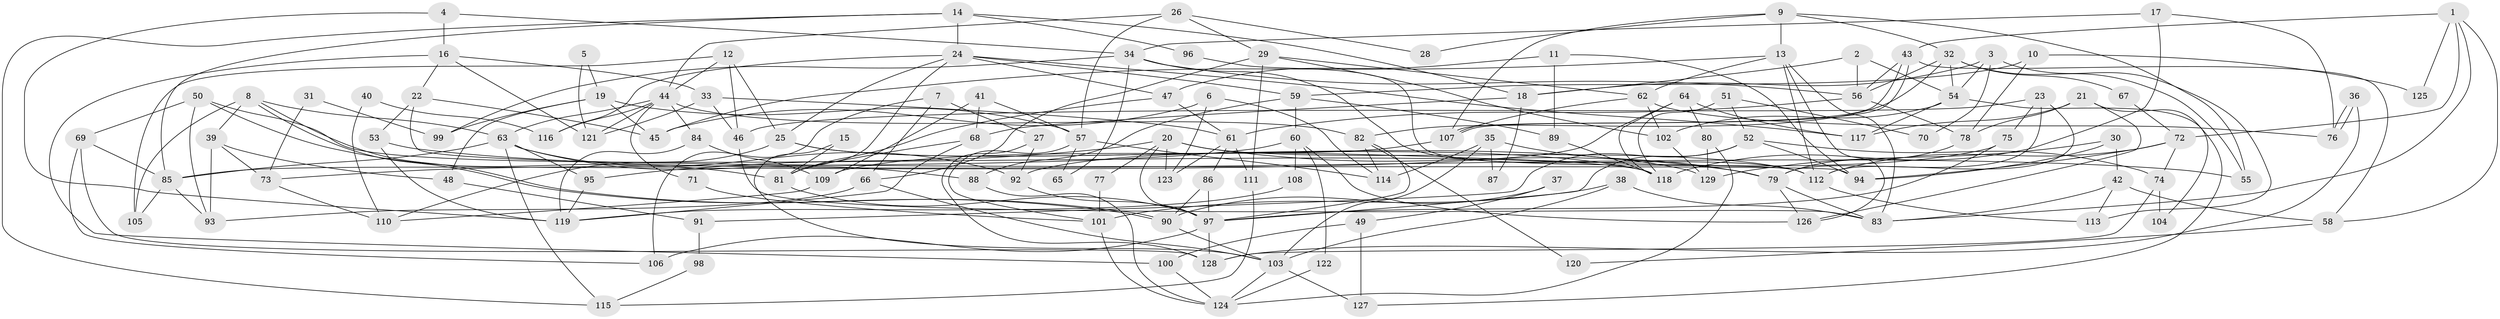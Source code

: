 // coarse degree distribution, {5: 0.1282051282051282, 8: 0.0641025641025641, 6: 0.10256410256410256, 7: 0.05128205128205128, 10: 0.038461538461538464, 12: 0.02564102564102564, 11: 0.01282051282051282, 3: 0.23076923076923078, 4: 0.16666666666666666, 9: 0.038461538461538464, 2: 0.14102564102564102}
// Generated by graph-tools (version 1.1) at 2025/51/03/04/25 22:51:00]
// undirected, 129 vertices, 258 edges
graph export_dot {
  node [color=gray90,style=filled];
  1;
  2;
  3;
  4;
  5;
  6;
  7;
  8;
  9;
  10;
  11;
  12;
  13;
  14;
  15;
  16;
  17;
  18;
  19;
  20;
  21;
  22;
  23;
  24;
  25;
  26;
  27;
  28;
  29;
  30;
  31;
  32;
  33;
  34;
  35;
  36;
  37;
  38;
  39;
  40;
  41;
  42;
  43;
  44;
  45;
  46;
  47;
  48;
  49;
  50;
  51;
  52;
  53;
  54;
  55;
  56;
  57;
  58;
  59;
  60;
  61;
  62;
  63;
  64;
  65;
  66;
  67;
  68;
  69;
  70;
  71;
  72;
  73;
  74;
  75;
  76;
  77;
  78;
  79;
  80;
  81;
  82;
  83;
  84;
  85;
  86;
  87;
  88;
  89;
  90;
  91;
  92;
  93;
  94;
  95;
  96;
  97;
  98;
  99;
  100;
  101;
  102;
  103;
  104;
  105;
  106;
  107;
  108;
  109;
  110;
  111;
  112;
  113;
  114;
  115;
  116;
  117;
  118;
  119;
  120;
  121;
  122;
  123;
  124;
  125;
  126;
  127;
  128;
  129;
  1 -- 83;
  1 -- 43;
  1 -- 58;
  1 -- 72;
  1 -- 125;
  2 -- 54;
  2 -- 18;
  2 -- 56;
  3 -- 18;
  3 -- 54;
  3 -- 70;
  3 -- 113;
  4 -- 34;
  4 -- 16;
  4 -- 119;
  5 -- 121;
  5 -- 19;
  6 -- 123;
  6 -- 45;
  6 -- 114;
  7 -- 106;
  7 -- 66;
  7 -- 27;
  8 -- 105;
  8 -- 90;
  8 -- 90;
  8 -- 39;
  8 -- 63;
  9 -- 32;
  9 -- 107;
  9 -- 13;
  9 -- 28;
  9 -- 55;
  10 -- 78;
  10 -- 59;
  10 -- 125;
  11 -- 94;
  11 -- 47;
  11 -- 89;
  12 -- 44;
  12 -- 25;
  12 -- 46;
  12 -- 105;
  13 -- 83;
  13 -- 45;
  13 -- 62;
  13 -- 112;
  13 -- 126;
  14 -- 85;
  14 -- 24;
  14 -- 18;
  14 -- 96;
  14 -- 115;
  15 -- 103;
  15 -- 81;
  16 -- 33;
  16 -- 22;
  16 -- 100;
  16 -- 121;
  17 -- 34;
  17 -- 76;
  17 -- 118;
  18 -- 68;
  18 -- 87;
  19 -- 57;
  19 -- 45;
  19 -- 48;
  19 -- 99;
  20 -- 79;
  20 -- 97;
  20 -- 77;
  20 -- 95;
  20 -- 112;
  20 -- 123;
  21 -- 126;
  21 -- 117;
  21 -- 78;
  21 -- 104;
  22 -- 94;
  22 -- 53;
  22 -- 45;
  23 -- 46;
  23 -- 112;
  23 -- 75;
  23 -- 79;
  24 -- 81;
  24 -- 25;
  24 -- 47;
  24 -- 59;
  24 -- 116;
  24 -- 117;
  25 -- 118;
  25 -- 129;
  25 -- 110;
  26 -- 44;
  26 -- 29;
  26 -- 28;
  26 -- 57;
  27 -- 92;
  27 -- 128;
  29 -- 111;
  29 -- 102;
  29 -- 62;
  29 -- 66;
  30 -- 42;
  30 -- 94;
  30 -- 129;
  31 -- 99;
  31 -- 73;
  32 -- 82;
  32 -- 56;
  32 -- 54;
  32 -- 55;
  32 -- 67;
  33 -- 61;
  33 -- 121;
  33 -- 46;
  34 -- 112;
  34 -- 56;
  34 -- 65;
  34 -- 99;
  35 -- 79;
  35 -- 114;
  35 -- 87;
  35 -- 103;
  36 -- 76;
  36 -- 76;
  36 -- 128;
  37 -- 49;
  37 -- 90;
  38 -- 83;
  38 -- 103;
  38 -- 101;
  39 -- 73;
  39 -- 48;
  39 -- 93;
  40 -- 116;
  40 -- 110;
  41 -- 57;
  41 -- 109;
  41 -- 68;
  42 -- 58;
  42 -- 113;
  42 -- 83;
  43 -- 107;
  43 -- 107;
  43 -- 56;
  43 -- 58;
  44 -- 82;
  44 -- 63;
  44 -- 71;
  44 -- 84;
  44 -- 116;
  44 -- 121;
  46 -- 83;
  47 -- 81;
  47 -- 61;
  48 -- 91;
  49 -- 127;
  49 -- 100;
  50 -- 118;
  50 -- 93;
  50 -- 69;
  50 -- 81;
  51 -- 118;
  51 -- 52;
  51 -- 70;
  52 -- 74;
  52 -- 97;
  52 -- 91;
  52 -- 94;
  53 -- 55;
  53 -- 119;
  54 -- 117;
  54 -- 102;
  54 -- 127;
  56 -- 78;
  56 -- 61;
  57 -- 101;
  57 -- 65;
  57 -- 114;
  58 -- 120;
  59 -- 89;
  59 -- 60;
  59 -- 88;
  60 -- 126;
  60 -- 73;
  60 -- 108;
  60 -- 122;
  61 -- 86;
  61 -- 111;
  61 -- 123;
  62 -- 76;
  62 -- 102;
  62 -- 107;
  63 -- 95;
  63 -- 85;
  63 -- 88;
  63 -- 92;
  63 -- 115;
  64 -- 85;
  64 -- 80;
  64 -- 117;
  64 -- 118;
  66 -- 103;
  66 -- 93;
  67 -- 72;
  68 -- 81;
  68 -- 119;
  69 -- 85;
  69 -- 106;
  69 -- 128;
  71 -- 101;
  72 -- 112;
  72 -- 74;
  72 -- 94;
  73 -- 110;
  74 -- 128;
  74 -- 104;
  75 -- 97;
  75 -- 92;
  77 -- 101;
  78 -- 79;
  79 -- 83;
  79 -- 126;
  80 -- 124;
  80 -- 129;
  81 -- 97;
  82 -- 97;
  82 -- 114;
  82 -- 120;
  84 -- 119;
  84 -- 109;
  85 -- 93;
  85 -- 105;
  86 -- 97;
  86 -- 90;
  88 -- 124;
  89 -- 118;
  90 -- 103;
  91 -- 98;
  92 -- 97;
  95 -- 119;
  96 -- 112;
  97 -- 128;
  97 -- 106;
  98 -- 115;
  100 -- 124;
  101 -- 124;
  102 -- 129;
  103 -- 124;
  103 -- 127;
  107 -- 109;
  108 -- 119;
  109 -- 110;
  111 -- 115;
  112 -- 113;
  122 -- 124;
}
